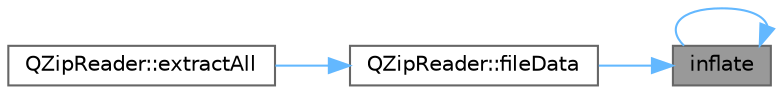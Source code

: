digraph "inflate"
{
 // LATEX_PDF_SIZE
  bgcolor="transparent";
  edge [fontname=Helvetica,fontsize=10,labelfontname=Helvetica,labelfontsize=10];
  node [fontname=Helvetica,fontsize=10,shape=box,height=0.2,width=0.4];
  rankdir="RL";
  Node1 [id="Node000001",label="inflate",height=0.2,width=0.4,color="gray40", fillcolor="grey60", style="filled", fontcolor="black",tooltip=" "];
  Node1 -> Node2 [id="edge1_Node000001_Node000002",dir="back",color="steelblue1",style="solid",tooltip=" "];
  Node2 [id="Node000002",label="QZipReader::fileData",height=0.2,width=0.4,color="grey40", fillcolor="white", style="filled",URL="$class_q_zip_reader.html#aac174d3404eb2fbba391ac60403409b9",tooltip="Fetch the file contents from the zip archive and return the uncompressed bytes."];
  Node2 -> Node3 [id="edge2_Node000002_Node000003",dir="back",color="steelblue1",style="solid",tooltip=" "];
  Node3 [id="Node000003",label="QZipReader::extractAll",height=0.2,width=0.4,color="grey40", fillcolor="white", style="filled",URL="$class_q_zip_reader.html#a2fcbedd0d2285a53980b4d1eb701c941",tooltip="Extracts the full contents of the zip file into destinationDir on the local filesystem."];
  Node1 -> Node1 [id="edge3_Node000001_Node000001",dir="back",color="steelblue1",style="solid",tooltip=" "];
}
